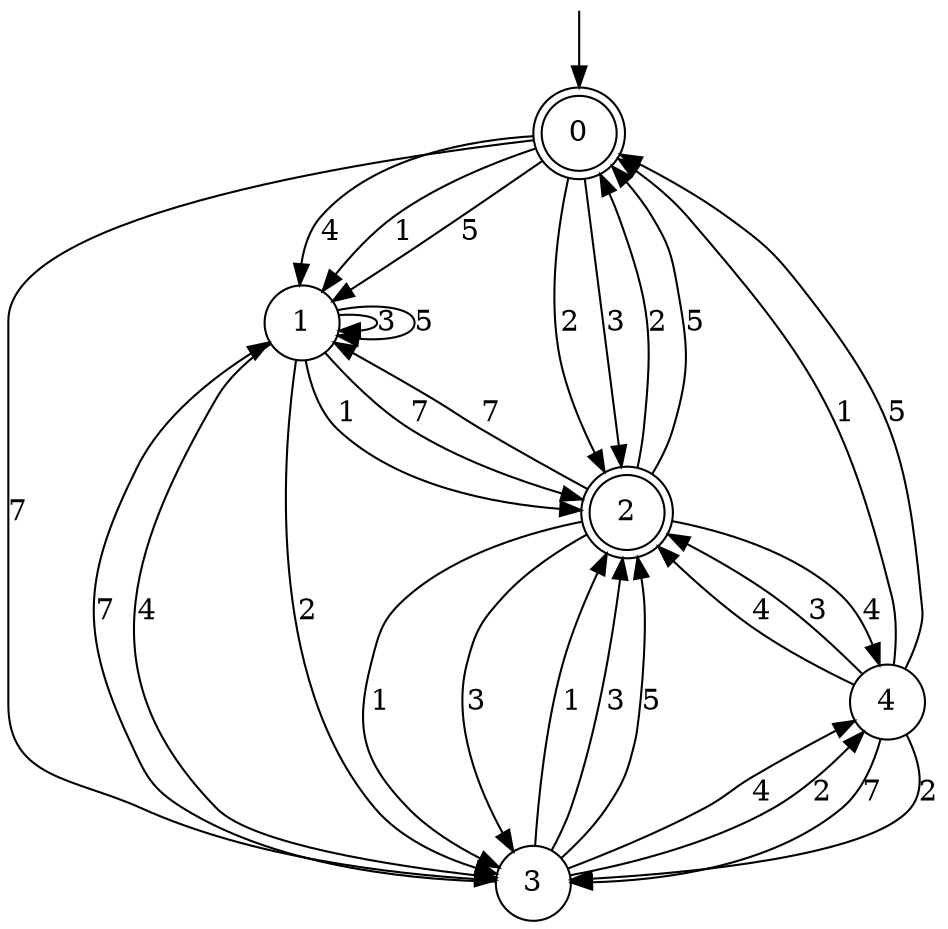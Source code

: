 digraph g {

	s0 [shape="doublecircle" label="0"];
	s1 [shape="circle" label="1"];
	s2 [shape="doublecircle" label="2"];
	s3 [shape="circle" label="3"];
	s4 [shape="circle" label="4"];
	s0 -> s1 [label="4"];
	s0 -> s1 [label="1"];
	s0 -> s2 [label="2"];
	s0 -> s2 [label="3"];
	s0 -> s3 [label="7"];
	s0 -> s1 [label="5"];
	s1 -> s3 [label="4"];
	s1 -> s2 [label="1"];
	s1 -> s3 [label="2"];
	s1 -> s1 [label="3"];
	s1 -> s2 [label="7"];
	s1 -> s1 [label="5"];
	s2 -> s4 [label="4"];
	s2 -> s3 [label="1"];
	s2 -> s0 [label="2"];
	s2 -> s3 [label="3"];
	s2 -> s1 [label="7"];
	s2 -> s0 [label="5"];
	s3 -> s4 [label="4"];
	s3 -> s2 [label="1"];
	s3 -> s4 [label="2"];
	s3 -> s2 [label="3"];
	s3 -> s1 [label="7"];
	s3 -> s2 [label="5"];
	s4 -> s2 [label="4"];
	s4 -> s0 [label="1"];
	s4 -> s3 [label="2"];
	s4 -> s2 [label="3"];
	s4 -> s3 [label="7"];
	s4 -> s0 [label="5"];

__start0 [label="" shape="none" width="0" height="0"];
__start0 -> s0;

}
